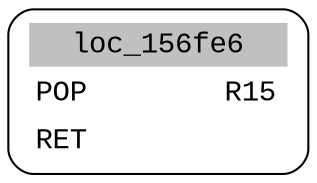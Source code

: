 digraph asm_graph {
1941 [
shape="Mrecord" fontname="Courier New"label =<<table border="0" cellborder="0" cellpadding="3"><tr><td align="center" colspan="2" bgcolor="grey">loc_156fe6</td></tr><tr><td align="left">POP        R15</td></tr><tr><td align="left">RET        </td></tr></table>> ];
}